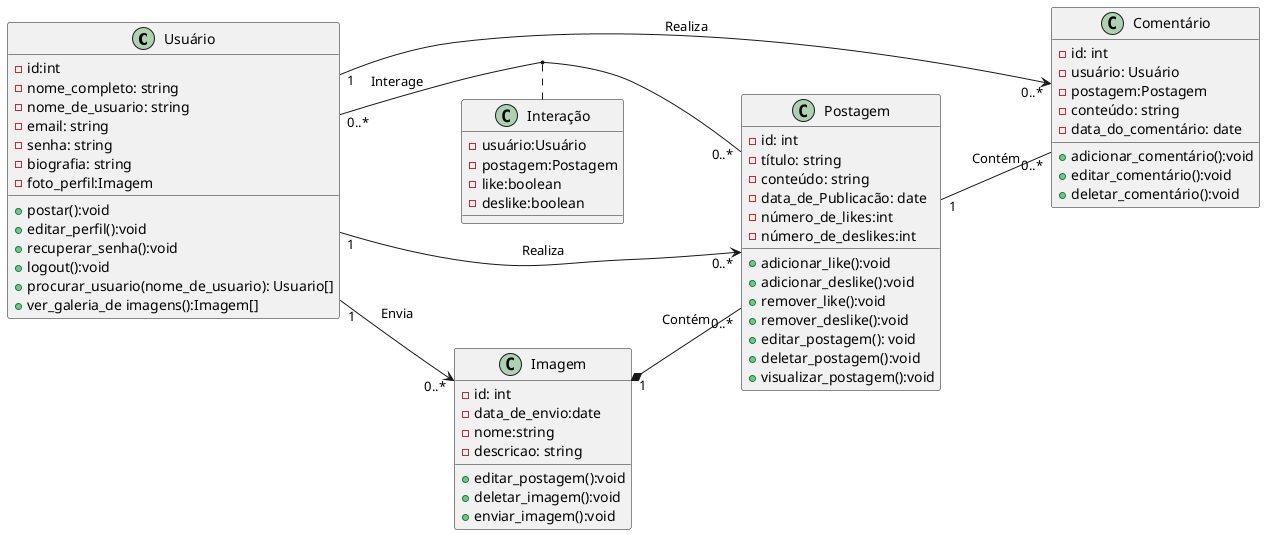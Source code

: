 @startuml Class_diagram
left to right direction
class Usuário{
  -id:int
  - nome_completo: string
  - nome_de_usuario: string
  - email: string
  - senha: string
  - biografia: string
  - foto_perfil:Imagem
  + postar():void
  + editar_perfil():void
  + recuperar_senha():void
  + logout():void 
  + procurar_usuario(nome_de_usuario): Usuario[]
  + ver_galeria_de imagens():Imagem[]

}
class Imagem {
  - id: int
  - data_de_envio:date
  - nome:string
  - descricao: string
  +editar_postagem():void
  +deletar_imagem():void
  +enviar_imagem():void
}

class Postagem {
  - id: int
  - título: string
  - conteúdo: string
  - data_de_Publicacão: date
  -número_de_likes:int
  -número_de_deslikes:int
  + adicionar_like():void
  + adicionar_deslike():void
  + remover_like():void
  + remover_deslike():void
  +editar_postagem(): void
  +deletar_postagem():void
  +visualizar_postagem():void
}

class Comentário {
  - id: int
  - usuário: Usuário
  - postagem:Postagem
  - conteúdo: string
  - data_do_comentário: date
  +adicionar_comentário():void
  +editar_comentário():void
  +deletar_comentário():void
}

class Interação {
  - usuário:Usuário
  - postagem:Postagem
  -like:boolean
  -deslike:boolean
}
Usuário "0..*" --  "0..*" Postagem:Interage 
(Usuário,Postagem) . Interação
Usuário "1" -->  "0..*" Postagem:Realiza
Usuário "1" --> "0..*" Imagem:Envia
Imagem "1" *--"0..*" Postagem:Contém
Postagem "1" -- "0..*" Comentário:Contém
Usuário "1" -right-> "0..*" Comentário:Realiza
@enduml
